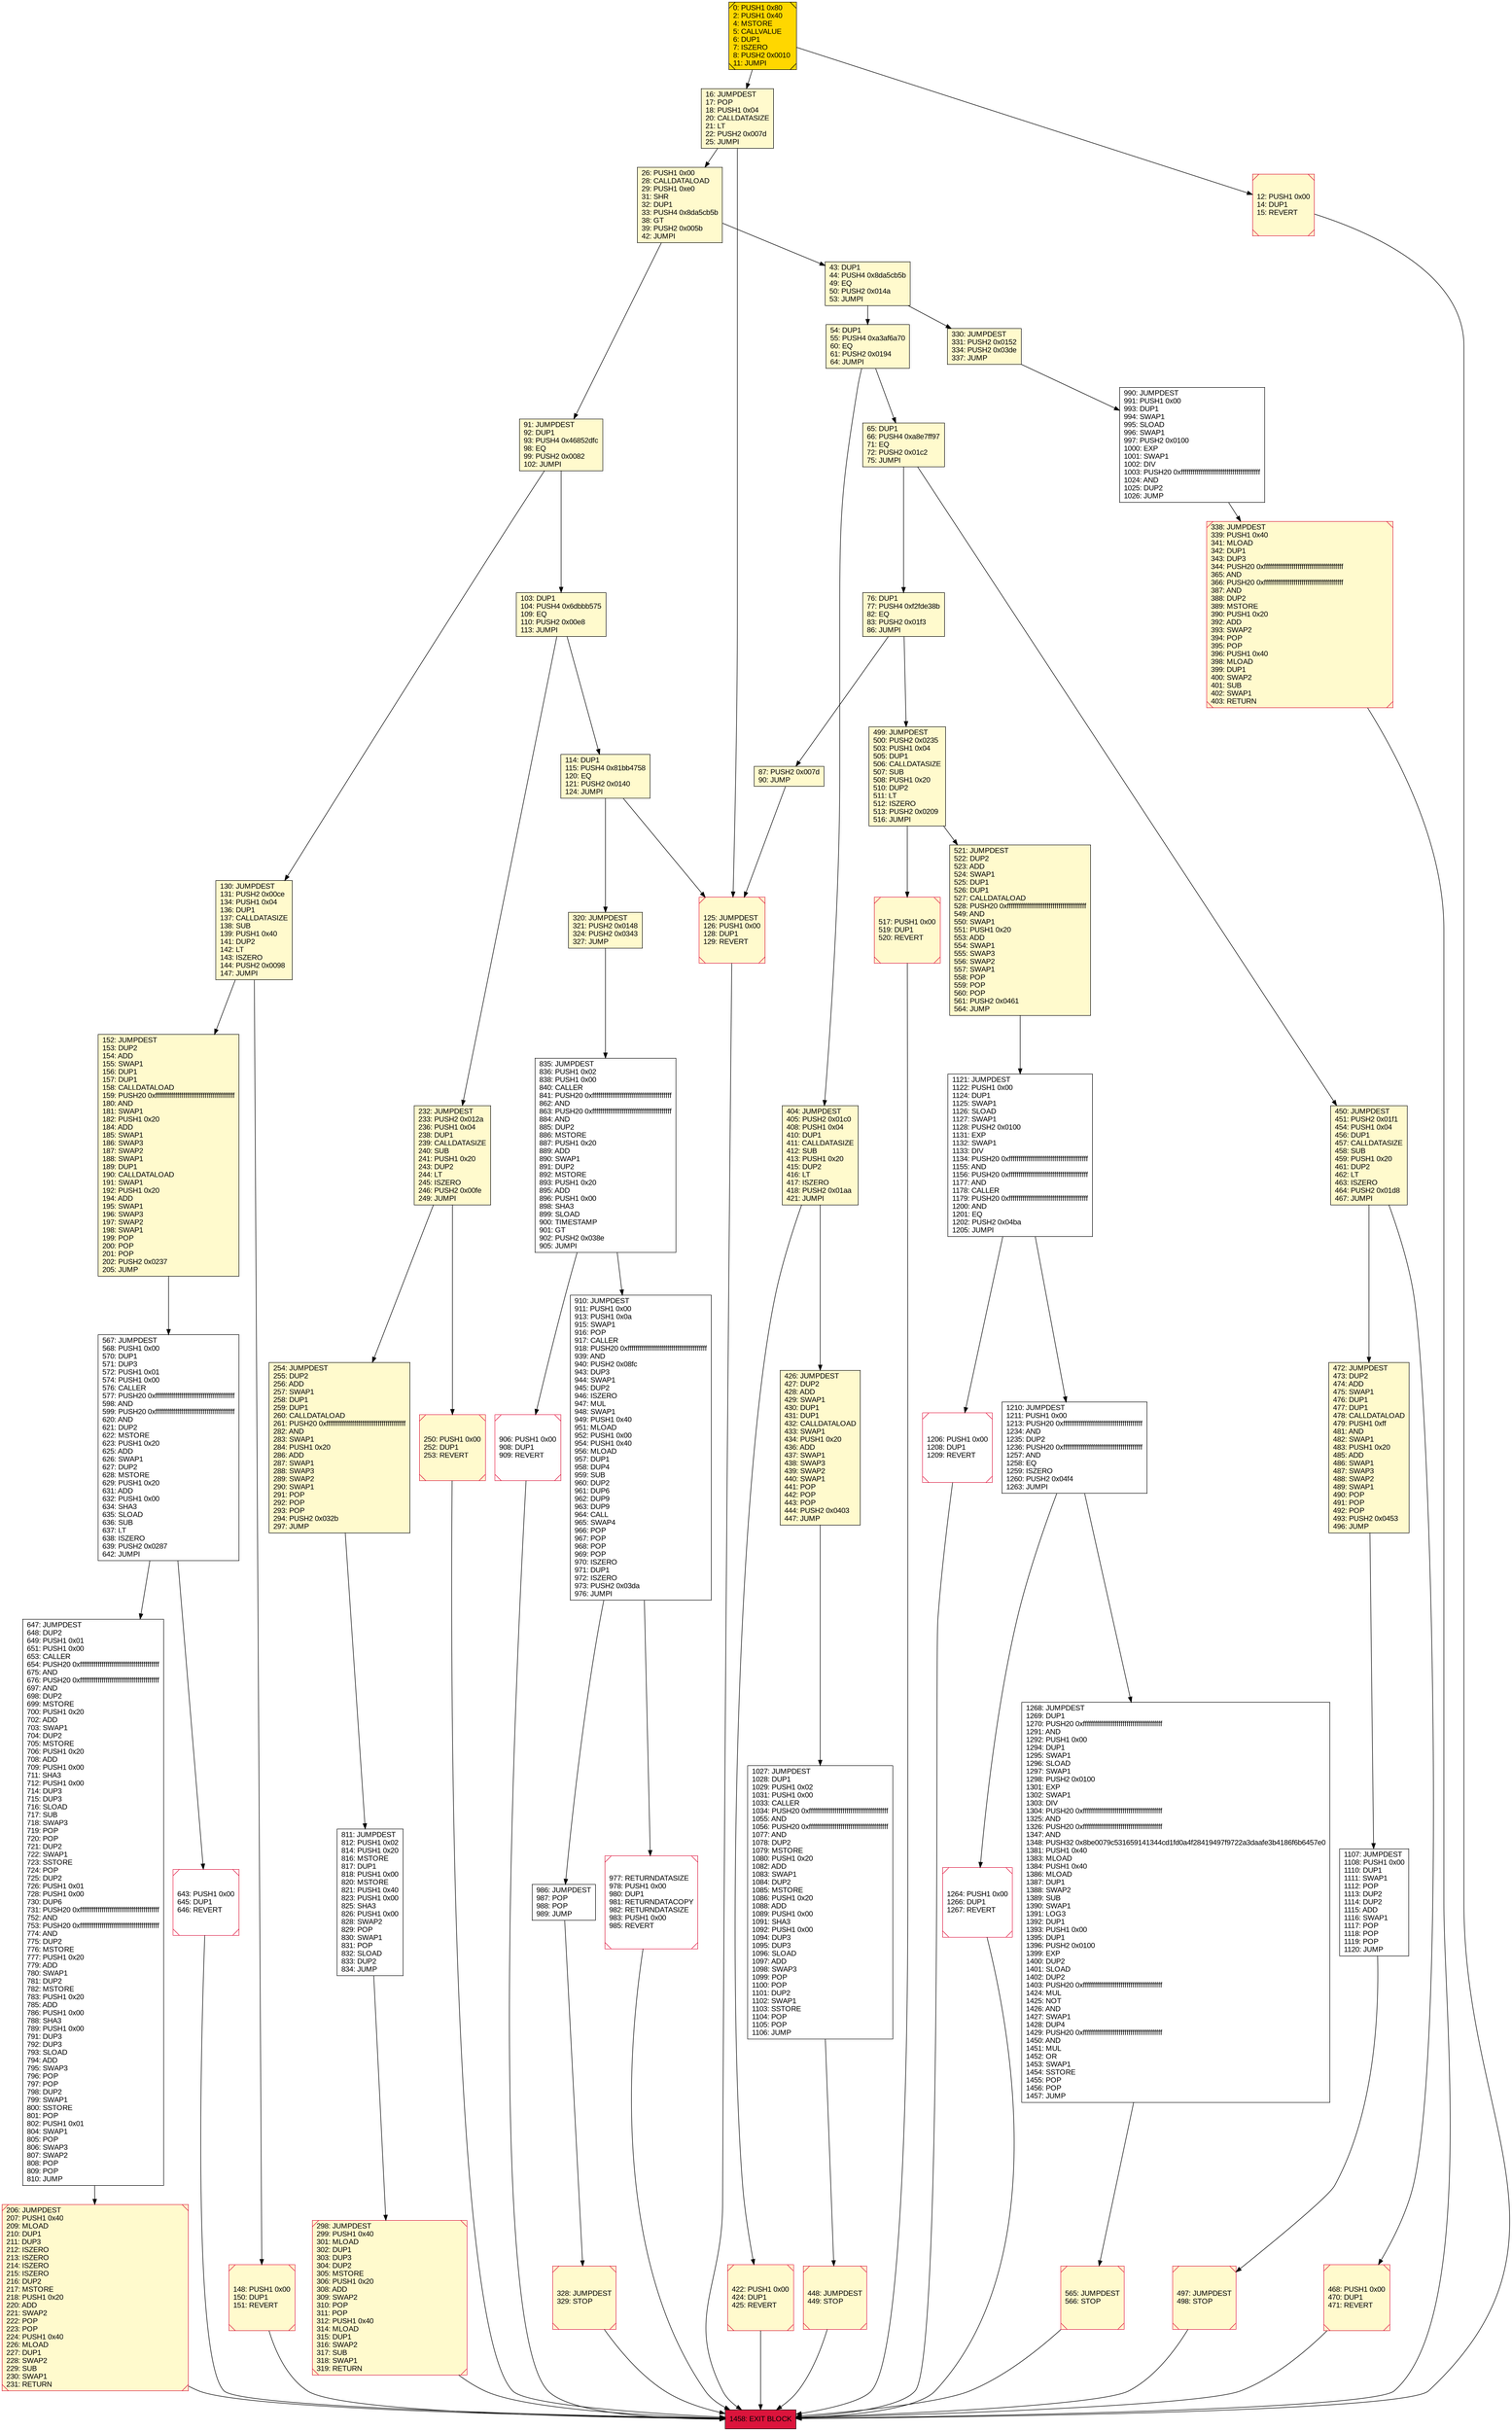 digraph G {
bgcolor=transparent rankdir=UD;
node [shape=box style=filled color=black fillcolor=white fontname=arial fontcolor=black];
338 [label="338: JUMPDEST\l339: PUSH1 0x40\l341: MLOAD\l342: DUP1\l343: DUP3\l344: PUSH20 0xffffffffffffffffffffffffffffffffffffffff\l365: AND\l366: PUSH20 0xffffffffffffffffffffffffffffffffffffffff\l387: AND\l388: DUP2\l389: MSTORE\l390: PUSH1 0x20\l392: ADD\l393: SWAP2\l394: POP\l395: POP\l396: PUSH1 0x40\l398: MLOAD\l399: DUP1\l400: SWAP2\l401: SUB\l402: SWAP1\l403: RETURN\l" fillcolor=lemonchiffon shape=Msquare color=crimson ];
1107 [label="1107: JUMPDEST\l1108: PUSH1 0x00\l1110: DUP1\l1111: SWAP1\l1112: POP\l1113: DUP2\l1114: DUP2\l1115: ADD\l1116: SWAP1\l1117: POP\l1118: POP\l1119: POP\l1120: JUMP\l" ];
87 [label="87: PUSH2 0x007d\l90: JUMP\l" fillcolor=lemonchiffon ];
1268 [label="1268: JUMPDEST\l1269: DUP1\l1270: PUSH20 0xffffffffffffffffffffffffffffffffffffffff\l1291: AND\l1292: PUSH1 0x00\l1294: DUP1\l1295: SWAP1\l1296: SLOAD\l1297: SWAP1\l1298: PUSH2 0x0100\l1301: EXP\l1302: SWAP1\l1303: DIV\l1304: PUSH20 0xffffffffffffffffffffffffffffffffffffffff\l1325: AND\l1326: PUSH20 0xffffffffffffffffffffffffffffffffffffffff\l1347: AND\l1348: PUSH32 0x8be0079c531659141344cd1fd0a4f28419497f9722a3daafe3b4186f6b6457e0\l1381: PUSH1 0x40\l1383: MLOAD\l1384: PUSH1 0x40\l1386: MLOAD\l1387: DUP1\l1388: SWAP2\l1389: SUB\l1390: SWAP1\l1391: LOG3\l1392: DUP1\l1393: PUSH1 0x00\l1395: DUP1\l1396: PUSH2 0x0100\l1399: EXP\l1400: DUP2\l1401: SLOAD\l1402: DUP2\l1403: PUSH20 0xffffffffffffffffffffffffffffffffffffffff\l1424: MUL\l1425: NOT\l1426: AND\l1427: SWAP1\l1428: DUP4\l1429: PUSH20 0xffffffffffffffffffffffffffffffffffffffff\l1450: AND\l1451: MUL\l1452: OR\l1453: SWAP1\l1454: SSTORE\l1455: POP\l1456: POP\l1457: JUMP\l" ];
422 [label="422: PUSH1 0x00\l424: DUP1\l425: REVERT\l" fillcolor=lemonchiffon shape=Msquare color=crimson ];
986 [label="986: JUMPDEST\l987: POP\l988: POP\l989: JUMP\l" ];
232 [label="232: JUMPDEST\l233: PUSH2 0x012a\l236: PUSH1 0x04\l238: DUP1\l239: CALLDATASIZE\l240: SUB\l241: PUSH1 0x20\l243: DUP2\l244: LT\l245: ISZERO\l246: PUSH2 0x00fe\l249: JUMPI\l" fillcolor=lemonchiffon ];
1206 [label="1206: PUSH1 0x00\l1208: DUP1\l1209: REVERT\l" shape=Msquare color=crimson ];
65 [label="65: DUP1\l66: PUSH4 0xa8e7ff97\l71: EQ\l72: PUSH2 0x01c2\l75: JUMPI\l" fillcolor=lemonchiffon ];
0 [label="0: PUSH1 0x80\l2: PUSH1 0x40\l4: MSTORE\l5: CALLVALUE\l6: DUP1\l7: ISZERO\l8: PUSH2 0x0010\l11: JUMPI\l" fillcolor=lemonchiffon shape=Msquare fillcolor=gold ];
152 [label="152: JUMPDEST\l153: DUP2\l154: ADD\l155: SWAP1\l156: DUP1\l157: DUP1\l158: CALLDATALOAD\l159: PUSH20 0xffffffffffffffffffffffffffffffffffffffff\l180: AND\l181: SWAP1\l182: PUSH1 0x20\l184: ADD\l185: SWAP1\l186: SWAP3\l187: SWAP2\l188: SWAP1\l189: DUP1\l190: CALLDATALOAD\l191: SWAP1\l192: PUSH1 0x20\l194: ADD\l195: SWAP1\l196: SWAP3\l197: SWAP2\l198: SWAP1\l199: POP\l200: POP\l201: POP\l202: PUSH2 0x0237\l205: JUMP\l" fillcolor=lemonchiffon ];
298 [label="298: JUMPDEST\l299: PUSH1 0x40\l301: MLOAD\l302: DUP1\l303: DUP3\l304: DUP2\l305: MSTORE\l306: PUSH1 0x20\l308: ADD\l309: SWAP2\l310: POP\l311: POP\l312: PUSH1 0x40\l314: MLOAD\l315: DUP1\l316: SWAP2\l317: SUB\l318: SWAP1\l319: RETURN\l" fillcolor=lemonchiffon shape=Msquare color=crimson ];
254 [label="254: JUMPDEST\l255: DUP2\l256: ADD\l257: SWAP1\l258: DUP1\l259: DUP1\l260: CALLDATALOAD\l261: PUSH20 0xffffffffffffffffffffffffffffffffffffffff\l282: AND\l283: SWAP1\l284: PUSH1 0x20\l286: ADD\l287: SWAP1\l288: SWAP3\l289: SWAP2\l290: SWAP1\l291: POP\l292: POP\l293: POP\l294: PUSH2 0x032b\l297: JUMP\l" fillcolor=lemonchiffon ];
565 [label="565: JUMPDEST\l566: STOP\l" fillcolor=lemonchiffon shape=Msquare color=crimson ];
114 [label="114: DUP1\l115: PUSH4 0x81bb4758\l120: EQ\l121: PUSH2 0x0140\l124: JUMPI\l" fillcolor=lemonchiffon ];
643 [label="643: PUSH1 0x00\l645: DUP1\l646: REVERT\l" shape=Msquare color=crimson ];
16 [label="16: JUMPDEST\l17: POP\l18: PUSH1 0x04\l20: CALLDATASIZE\l21: LT\l22: PUSH2 0x007d\l25: JUMPI\l" fillcolor=lemonchiffon ];
517 [label="517: PUSH1 0x00\l519: DUP1\l520: REVERT\l" fillcolor=lemonchiffon shape=Msquare color=crimson ];
103 [label="103: DUP1\l104: PUSH4 0x6dbbb575\l109: EQ\l110: PUSH2 0x00e8\l113: JUMPI\l" fillcolor=lemonchiffon ];
835 [label="835: JUMPDEST\l836: PUSH1 0x02\l838: PUSH1 0x00\l840: CALLER\l841: PUSH20 0xffffffffffffffffffffffffffffffffffffffff\l862: AND\l863: PUSH20 0xffffffffffffffffffffffffffffffffffffffff\l884: AND\l885: DUP2\l886: MSTORE\l887: PUSH1 0x20\l889: ADD\l890: SWAP1\l891: DUP2\l892: MSTORE\l893: PUSH1 0x20\l895: ADD\l896: PUSH1 0x00\l898: SHA3\l899: SLOAD\l900: TIMESTAMP\l901: GT\l902: PUSH2 0x038e\l905: JUMPI\l" ];
450 [label="450: JUMPDEST\l451: PUSH2 0x01f1\l454: PUSH1 0x04\l456: DUP1\l457: CALLDATASIZE\l458: SUB\l459: PUSH1 0x20\l461: DUP2\l462: LT\l463: ISZERO\l464: PUSH2 0x01d8\l467: JUMPI\l" fillcolor=lemonchiffon ];
906 [label="906: PUSH1 0x00\l908: DUP1\l909: REVERT\l" shape=Msquare color=crimson ];
12 [label="12: PUSH1 0x00\l14: DUP1\l15: REVERT\l" fillcolor=lemonchiffon shape=Msquare color=crimson ];
910 [label="910: JUMPDEST\l911: PUSH1 0x00\l913: PUSH1 0x0a\l915: SWAP1\l916: POP\l917: CALLER\l918: PUSH20 0xffffffffffffffffffffffffffffffffffffffff\l939: AND\l940: PUSH2 0x08fc\l943: DUP3\l944: SWAP1\l945: DUP2\l946: ISZERO\l947: MUL\l948: SWAP1\l949: PUSH1 0x40\l951: MLOAD\l952: PUSH1 0x00\l954: PUSH1 0x40\l956: MLOAD\l957: DUP1\l958: DUP4\l959: SUB\l960: DUP2\l961: DUP6\l962: DUP9\l963: DUP9\l964: CALL\l965: SWAP4\l966: POP\l967: POP\l968: POP\l969: POP\l970: ISZERO\l971: DUP1\l972: ISZERO\l973: PUSH2 0x03da\l976: JUMPI\l" ];
567 [label="567: JUMPDEST\l568: PUSH1 0x00\l570: DUP1\l571: DUP3\l572: PUSH1 0x01\l574: PUSH1 0x00\l576: CALLER\l577: PUSH20 0xffffffffffffffffffffffffffffffffffffffff\l598: AND\l599: PUSH20 0xffffffffffffffffffffffffffffffffffffffff\l620: AND\l621: DUP2\l622: MSTORE\l623: PUSH1 0x20\l625: ADD\l626: SWAP1\l627: DUP2\l628: MSTORE\l629: PUSH1 0x20\l631: ADD\l632: PUSH1 0x00\l634: SHA3\l635: SLOAD\l636: SUB\l637: LT\l638: ISZERO\l639: PUSH2 0x0287\l642: JUMPI\l" ];
26 [label="26: PUSH1 0x00\l28: CALLDATALOAD\l29: PUSH1 0xe0\l31: SHR\l32: DUP1\l33: PUSH4 0x8da5cb5b\l38: GT\l39: PUSH2 0x005b\l42: JUMPI\l" fillcolor=lemonchiffon ];
1458 [label="1458: EXIT BLOCK\l" fillcolor=crimson ];
647 [label="647: JUMPDEST\l648: DUP2\l649: PUSH1 0x01\l651: PUSH1 0x00\l653: CALLER\l654: PUSH20 0xffffffffffffffffffffffffffffffffffffffff\l675: AND\l676: PUSH20 0xffffffffffffffffffffffffffffffffffffffff\l697: AND\l698: DUP2\l699: MSTORE\l700: PUSH1 0x20\l702: ADD\l703: SWAP1\l704: DUP2\l705: MSTORE\l706: PUSH1 0x20\l708: ADD\l709: PUSH1 0x00\l711: SHA3\l712: PUSH1 0x00\l714: DUP3\l715: DUP3\l716: SLOAD\l717: SUB\l718: SWAP3\l719: POP\l720: POP\l721: DUP2\l722: SWAP1\l723: SSTORE\l724: POP\l725: DUP2\l726: PUSH1 0x01\l728: PUSH1 0x00\l730: DUP6\l731: PUSH20 0xffffffffffffffffffffffffffffffffffffffff\l752: AND\l753: PUSH20 0xffffffffffffffffffffffffffffffffffffffff\l774: AND\l775: DUP2\l776: MSTORE\l777: PUSH1 0x20\l779: ADD\l780: SWAP1\l781: DUP2\l782: MSTORE\l783: PUSH1 0x20\l785: ADD\l786: PUSH1 0x00\l788: SHA3\l789: PUSH1 0x00\l791: DUP3\l792: DUP3\l793: SLOAD\l794: ADD\l795: SWAP3\l796: POP\l797: POP\l798: DUP2\l799: SWAP1\l800: SSTORE\l801: POP\l802: PUSH1 0x01\l804: SWAP1\l805: POP\l806: SWAP3\l807: SWAP2\l808: POP\l809: POP\l810: JUMP\l" ];
91 [label="91: JUMPDEST\l92: DUP1\l93: PUSH4 0x46852dfc\l98: EQ\l99: PUSH2 0x0082\l102: JUMPI\l" fillcolor=lemonchiffon ];
148 [label="148: PUSH1 0x00\l150: DUP1\l151: REVERT\l" fillcolor=lemonchiffon shape=Msquare color=crimson ];
404 [label="404: JUMPDEST\l405: PUSH2 0x01c0\l408: PUSH1 0x04\l410: DUP1\l411: CALLDATASIZE\l412: SUB\l413: PUSH1 0x20\l415: DUP2\l416: LT\l417: ISZERO\l418: PUSH2 0x01aa\l421: JUMPI\l" fillcolor=lemonchiffon ];
130 [label="130: JUMPDEST\l131: PUSH2 0x00ce\l134: PUSH1 0x04\l136: DUP1\l137: CALLDATASIZE\l138: SUB\l139: PUSH1 0x40\l141: DUP2\l142: LT\l143: ISZERO\l144: PUSH2 0x0098\l147: JUMPI\l" fillcolor=lemonchiffon ];
1121 [label="1121: JUMPDEST\l1122: PUSH1 0x00\l1124: DUP1\l1125: SWAP1\l1126: SLOAD\l1127: SWAP1\l1128: PUSH2 0x0100\l1131: EXP\l1132: SWAP1\l1133: DIV\l1134: PUSH20 0xffffffffffffffffffffffffffffffffffffffff\l1155: AND\l1156: PUSH20 0xffffffffffffffffffffffffffffffffffffffff\l1177: AND\l1178: CALLER\l1179: PUSH20 0xffffffffffffffffffffffffffffffffffffffff\l1200: AND\l1201: EQ\l1202: PUSH2 0x04ba\l1205: JUMPI\l" ];
977 [label="977: RETURNDATASIZE\l978: PUSH1 0x00\l980: DUP1\l981: RETURNDATACOPY\l982: RETURNDATASIZE\l983: PUSH1 0x00\l985: REVERT\l" shape=Msquare color=crimson ];
320 [label="320: JUMPDEST\l321: PUSH2 0x0148\l324: PUSH2 0x0343\l327: JUMP\l" fillcolor=lemonchiffon ];
76 [label="76: DUP1\l77: PUSH4 0xf2fde38b\l82: EQ\l83: PUSH2 0x01f3\l86: JUMPI\l" fillcolor=lemonchiffon ];
1264 [label="1264: PUSH1 0x00\l1266: DUP1\l1267: REVERT\l" shape=Msquare color=crimson ];
54 [label="54: DUP1\l55: PUSH4 0xa3af6a70\l60: EQ\l61: PUSH2 0x0194\l64: JUMPI\l" fillcolor=lemonchiffon ];
448 [label="448: JUMPDEST\l449: STOP\l" fillcolor=lemonchiffon shape=Msquare color=crimson ];
1210 [label="1210: JUMPDEST\l1211: PUSH1 0x00\l1213: PUSH20 0xffffffffffffffffffffffffffffffffffffffff\l1234: AND\l1235: DUP2\l1236: PUSH20 0xffffffffffffffffffffffffffffffffffffffff\l1257: AND\l1258: EQ\l1259: ISZERO\l1260: PUSH2 0x04f4\l1263: JUMPI\l" ];
250 [label="250: PUSH1 0x00\l252: DUP1\l253: REVERT\l" fillcolor=lemonchiffon shape=Msquare color=crimson ];
328 [label="328: JUMPDEST\l329: STOP\l" fillcolor=lemonchiffon shape=Msquare color=crimson ];
330 [label="330: JUMPDEST\l331: PUSH2 0x0152\l334: PUSH2 0x03de\l337: JUMP\l" fillcolor=lemonchiffon ];
499 [label="499: JUMPDEST\l500: PUSH2 0x0235\l503: PUSH1 0x04\l505: DUP1\l506: CALLDATASIZE\l507: SUB\l508: PUSH1 0x20\l510: DUP2\l511: LT\l512: ISZERO\l513: PUSH2 0x0209\l516: JUMPI\l" fillcolor=lemonchiffon ];
426 [label="426: JUMPDEST\l427: DUP2\l428: ADD\l429: SWAP1\l430: DUP1\l431: DUP1\l432: CALLDATALOAD\l433: SWAP1\l434: PUSH1 0x20\l436: ADD\l437: SWAP1\l438: SWAP3\l439: SWAP2\l440: SWAP1\l441: POP\l442: POP\l443: POP\l444: PUSH2 0x0403\l447: JUMP\l" fillcolor=lemonchiffon ];
497 [label="497: JUMPDEST\l498: STOP\l" fillcolor=lemonchiffon shape=Msquare color=crimson ];
1027 [label="1027: JUMPDEST\l1028: DUP1\l1029: PUSH1 0x02\l1031: PUSH1 0x00\l1033: CALLER\l1034: PUSH20 0xffffffffffffffffffffffffffffffffffffffff\l1055: AND\l1056: PUSH20 0xffffffffffffffffffffffffffffffffffffffff\l1077: AND\l1078: DUP2\l1079: MSTORE\l1080: PUSH1 0x20\l1082: ADD\l1083: SWAP1\l1084: DUP2\l1085: MSTORE\l1086: PUSH1 0x20\l1088: ADD\l1089: PUSH1 0x00\l1091: SHA3\l1092: PUSH1 0x00\l1094: DUP3\l1095: DUP3\l1096: SLOAD\l1097: ADD\l1098: SWAP3\l1099: POP\l1100: POP\l1101: DUP2\l1102: SWAP1\l1103: SSTORE\l1104: POP\l1105: POP\l1106: JUMP\l" ];
990 [label="990: JUMPDEST\l991: PUSH1 0x00\l993: DUP1\l994: SWAP1\l995: SLOAD\l996: SWAP1\l997: PUSH2 0x0100\l1000: EXP\l1001: SWAP1\l1002: DIV\l1003: PUSH20 0xffffffffffffffffffffffffffffffffffffffff\l1024: AND\l1025: DUP2\l1026: JUMP\l" ];
43 [label="43: DUP1\l44: PUSH4 0x8da5cb5b\l49: EQ\l50: PUSH2 0x014a\l53: JUMPI\l" fillcolor=lemonchiffon ];
206 [label="206: JUMPDEST\l207: PUSH1 0x40\l209: MLOAD\l210: DUP1\l211: DUP3\l212: ISZERO\l213: ISZERO\l214: ISZERO\l215: ISZERO\l216: DUP2\l217: MSTORE\l218: PUSH1 0x20\l220: ADD\l221: SWAP2\l222: POP\l223: POP\l224: PUSH1 0x40\l226: MLOAD\l227: DUP1\l228: SWAP2\l229: SUB\l230: SWAP1\l231: RETURN\l" fillcolor=lemonchiffon shape=Msquare color=crimson ];
811 [label="811: JUMPDEST\l812: PUSH1 0x02\l814: PUSH1 0x20\l816: MSTORE\l817: DUP1\l818: PUSH1 0x00\l820: MSTORE\l821: PUSH1 0x40\l823: PUSH1 0x00\l825: SHA3\l826: PUSH1 0x00\l828: SWAP2\l829: POP\l830: SWAP1\l831: POP\l832: SLOAD\l833: DUP2\l834: JUMP\l" ];
472 [label="472: JUMPDEST\l473: DUP2\l474: ADD\l475: SWAP1\l476: DUP1\l477: DUP1\l478: CALLDATALOAD\l479: PUSH1 0xff\l481: AND\l482: SWAP1\l483: PUSH1 0x20\l485: ADD\l486: SWAP1\l487: SWAP3\l488: SWAP2\l489: SWAP1\l490: POP\l491: POP\l492: POP\l493: PUSH2 0x0453\l496: JUMP\l" fillcolor=lemonchiffon ];
468 [label="468: PUSH1 0x00\l470: DUP1\l471: REVERT\l" fillcolor=lemonchiffon shape=Msquare color=crimson ];
521 [label="521: JUMPDEST\l522: DUP2\l523: ADD\l524: SWAP1\l525: DUP1\l526: DUP1\l527: CALLDATALOAD\l528: PUSH20 0xffffffffffffffffffffffffffffffffffffffff\l549: AND\l550: SWAP1\l551: PUSH1 0x20\l553: ADD\l554: SWAP1\l555: SWAP3\l556: SWAP2\l557: SWAP1\l558: POP\l559: POP\l560: POP\l561: PUSH2 0x0461\l564: JUMP\l" fillcolor=lemonchiffon ];
125 [label="125: JUMPDEST\l126: PUSH1 0x00\l128: DUP1\l129: REVERT\l" fillcolor=lemonchiffon shape=Msquare color=crimson ];
426 -> 1027;
835 -> 906;
26 -> 91;
103 -> 114;
835 -> 910;
148 -> 1458;
232 -> 254;
330 -> 990;
1210 -> 1264;
567 -> 643;
91 -> 130;
130 -> 148;
643 -> 1458;
43 -> 330;
91 -> 103;
16 -> 26;
565 -> 1458;
517 -> 1458;
499 -> 521;
906 -> 1458;
567 -> 647;
12 -> 1458;
43 -> 54;
130 -> 152;
1206 -> 1458;
1268 -> 565;
1121 -> 1206;
298 -> 1458;
76 -> 499;
404 -> 422;
65 -> 450;
1027 -> 448;
103 -> 232;
338 -> 1458;
0 -> 12;
422 -> 1458;
152 -> 567;
0 -> 16;
910 -> 986;
206 -> 1458;
26 -> 43;
647 -> 206;
499 -> 517;
468 -> 1458;
65 -> 76;
54 -> 65;
125 -> 1458;
521 -> 1121;
986 -> 328;
232 -> 250;
404 -> 426;
76 -> 87;
497 -> 1458;
114 -> 125;
16 -> 125;
1210 -> 1268;
450 -> 472;
450 -> 468;
1264 -> 1458;
320 -> 835;
910 -> 977;
1107 -> 497;
54 -> 404;
448 -> 1458;
1121 -> 1210;
250 -> 1458;
254 -> 811;
990 -> 338;
811 -> 298;
114 -> 320;
328 -> 1458;
472 -> 1107;
977 -> 1458;
87 -> 125;
}